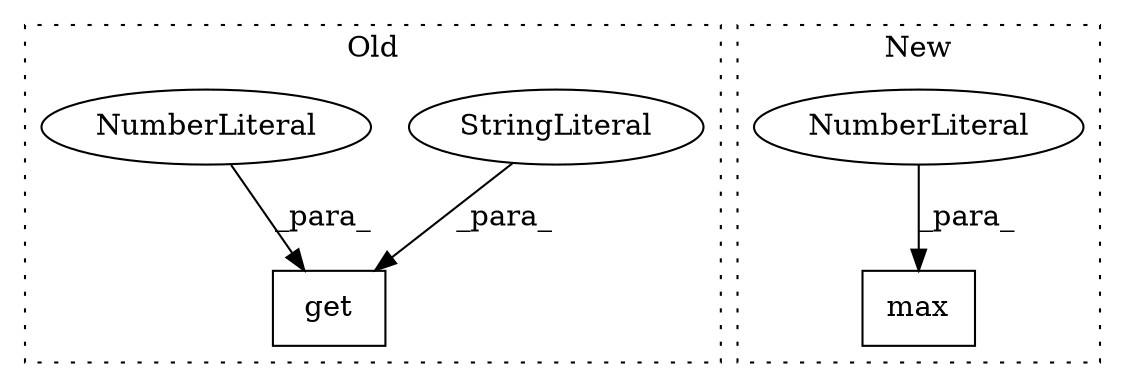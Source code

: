 digraph G {
subgraph cluster0 {
1 [label="get" a="32" s="8949,8960" l="4,1" shape="box"];
3 [label="StringLiteral" a="45" s="8953" l="5" shape="ellipse"];
4 [label="NumberLiteral" a="34" s="8959" l="1" shape="ellipse"];
label = "Old";
style="dotted";
}
subgraph cluster1 {
2 [label="max" a="32" s="9574,9586" l="4,1" shape="box"];
5 [label="NumberLiteral" a="34" s="9585" l="1" shape="ellipse"];
label = "New";
style="dotted";
}
3 -> 1 [label="_para_"];
4 -> 1 [label="_para_"];
5 -> 2 [label="_para_"];
}